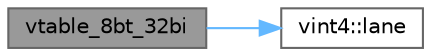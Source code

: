 digraph "vtable_8bt_32bi"
{
 // LATEX_PDF_SIZE
  bgcolor="transparent";
  edge [fontname=Helvetica,fontsize=10,labelfontname=Helvetica,labelfontsize=10];
  node [fontname=Helvetica,fontsize=10,shape=box,height=0.2,width=0.4];
  rankdir="LR";
  Node1 [id="Node000001",label="vtable_8bt_32bi",height=0.2,width=0.4,color="gray40", fillcolor="grey60", style="filled", fontcolor="black",tooltip="Perform an 8-bit 16-entry table lookup, with 32-bit indexes."];
  Node1 -> Node2 [id="edge1_Node000001_Node000002",color="steelblue1",style="solid",tooltip=" "];
  Node2 [id="Node000002",label="vint4::lane",height=0.2,width=0.4,color="grey40", fillcolor="white", style="filled",URL="$structvint4.html#a01e3f7debf73dc6c757fa36d585c9d17",tooltip="Get the scalar from a single lane."];
}
